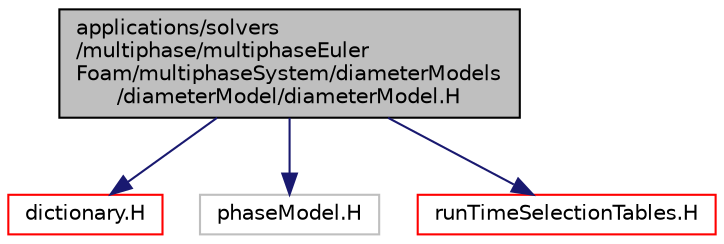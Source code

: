 digraph "applications/solvers/multiphase/multiphaseEulerFoam/multiphaseSystem/diameterModels/diameterModel/diameterModel.H"
{
  bgcolor="transparent";
  edge [fontname="Helvetica",fontsize="10",labelfontname="Helvetica",labelfontsize="10"];
  node [fontname="Helvetica",fontsize="10",shape=record];
  Node1 [label="applications/solvers\l/multiphase/multiphaseEuler\lFoam/multiphaseSystem/diameterModels\l/diameterModel/diameterModel.H",height=0.2,width=0.4,color="black", fillcolor="grey75", style="filled", fontcolor="black"];
  Node1 -> Node2 [color="midnightblue",fontsize="10",style="solid",fontname="Helvetica"];
  Node2 [label="dictionary.H",height=0.2,width=0.4,color="red",URL="$a07633.html"];
  Node1 -> Node3 [color="midnightblue",fontsize="10",style="solid",fontname="Helvetica"];
  Node3 [label="phaseModel.H",height=0.2,width=0.4,color="grey75"];
  Node1 -> Node4 [color="midnightblue",fontsize="10",style="solid",fontname="Helvetica"];
  Node4 [label="runTimeSelectionTables.H",height=0.2,width=0.4,color="red",URL="$a07789.html",tooltip="Macros to ease declaration of run-time selection tables. "];
}
